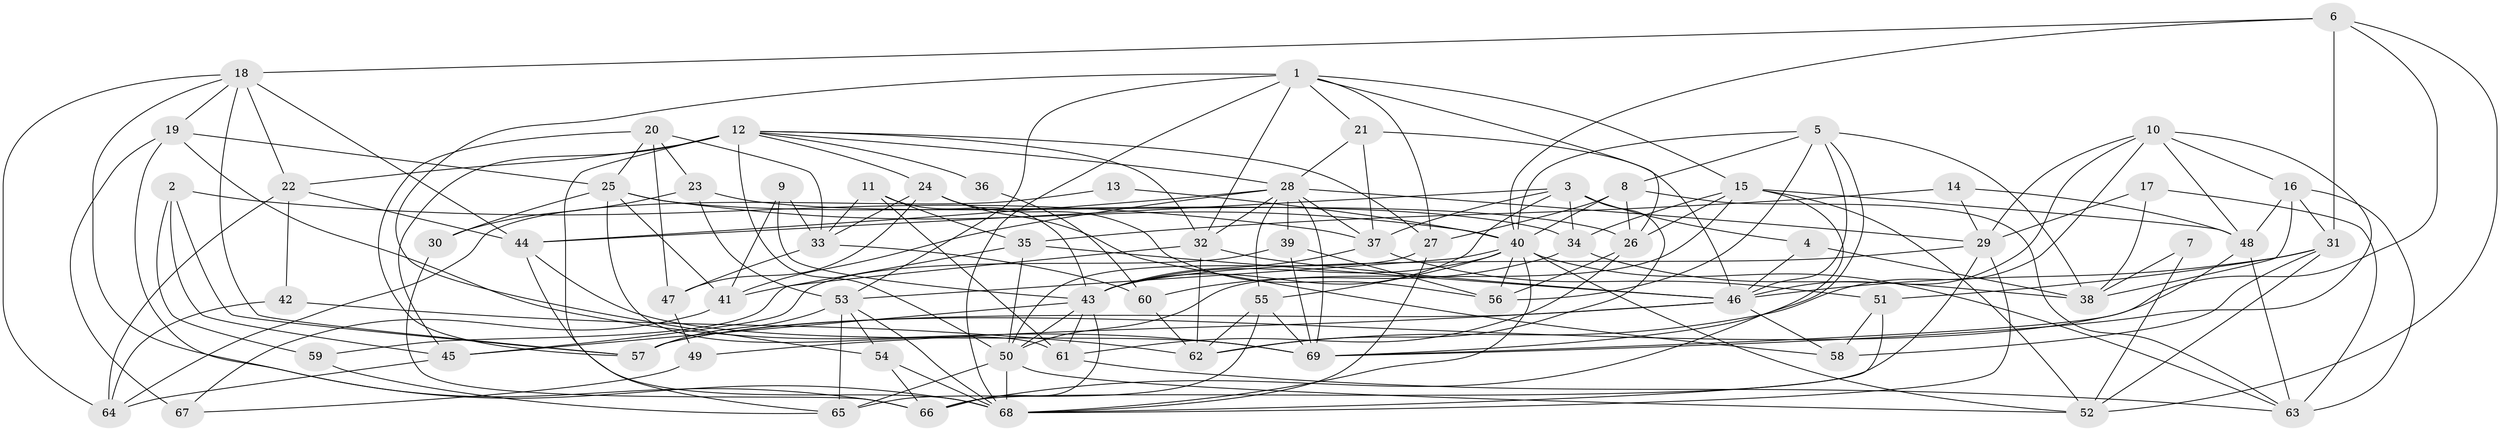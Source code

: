 // original degree distribution, {5: 0.2028985507246377, 3: 0.26811594202898553, 4: 0.2246376811594203, 6: 0.09420289855072464, 2: 0.15942028985507245, 8: 0.021739130434782608, 7: 0.021739130434782608, 10: 0.007246376811594203}
// Generated by graph-tools (version 1.1) at 2025/02/03/09/25 03:02:01]
// undirected, 69 vertices, 187 edges
graph export_dot {
graph [start="1"]
  node [color=gray90,style=filled];
  1;
  2;
  3;
  4;
  5;
  6;
  7;
  8;
  9;
  10;
  11;
  12;
  13;
  14;
  15;
  16;
  17;
  18;
  19;
  20;
  21;
  22;
  23;
  24;
  25;
  26;
  27;
  28;
  29;
  30;
  31;
  32;
  33;
  34;
  35;
  36;
  37;
  38;
  39;
  40;
  41;
  42;
  43;
  44;
  45;
  46;
  47;
  48;
  49;
  50;
  51;
  52;
  53;
  54;
  55;
  56;
  57;
  58;
  59;
  60;
  61;
  62;
  63;
  64;
  65;
  66;
  67;
  68;
  69;
  1 -- 15 [weight=1.0];
  1 -- 21 [weight=1.0];
  1 -- 26 [weight=1.0];
  1 -- 27 [weight=1.0];
  1 -- 32 [weight=1.0];
  1 -- 53 [weight=1.0];
  1 -- 54 [weight=1.0];
  1 -- 68 [weight=1.0];
  2 -- 37 [weight=1.0];
  2 -- 45 [weight=1.0];
  2 -- 57 [weight=1.0];
  2 -- 59 [weight=1.0];
  3 -- 4 [weight=1.0];
  3 -- 34 [weight=1.0];
  3 -- 37 [weight=1.0];
  3 -- 43 [weight=1.0];
  3 -- 44 [weight=1.0];
  3 -- 62 [weight=1.0];
  4 -- 38 [weight=1.0];
  4 -- 46 [weight=1.0];
  5 -- 8 [weight=1.0];
  5 -- 38 [weight=1.0];
  5 -- 40 [weight=1.0];
  5 -- 46 [weight=1.0];
  5 -- 56 [weight=1.0];
  5 -- 69 [weight=1.0];
  6 -- 18 [weight=1.0];
  6 -- 31 [weight=1.0];
  6 -- 40 [weight=1.0];
  6 -- 52 [weight=1.0];
  6 -- 57 [weight=1.0];
  7 -- 38 [weight=1.0];
  7 -- 52 [weight=1.0];
  8 -- 26 [weight=1.0];
  8 -- 27 [weight=1.0];
  8 -- 40 [weight=1.0];
  8 -- 63 [weight=1.0];
  9 -- 33 [weight=1.0];
  9 -- 41 [weight=1.0];
  9 -- 43 [weight=1.0];
  10 -- 16 [weight=1.0];
  10 -- 29 [weight=1.0];
  10 -- 46 [weight=1.0];
  10 -- 48 [weight=1.0];
  10 -- 62 [weight=1.0];
  10 -- 69 [weight=1.0];
  11 -- 33 [weight=1.0];
  11 -- 35 [weight=1.0];
  11 -- 43 [weight=1.0];
  11 -- 61 [weight=1.0];
  12 -- 22 [weight=1.0];
  12 -- 24 [weight=1.0];
  12 -- 27 [weight=1.0];
  12 -- 28 [weight=1.0];
  12 -- 32 [weight=1.0];
  12 -- 36 [weight=1.0];
  12 -- 45 [weight=2.0];
  12 -- 50 [weight=1.0];
  12 -- 65 [weight=2.0];
  13 -- 40 [weight=1.0];
  13 -- 64 [weight=1.0];
  14 -- 29 [weight=1.0];
  14 -- 35 [weight=1.0];
  14 -- 48 [weight=1.0];
  15 -- 26 [weight=1.0];
  15 -- 34 [weight=1.0];
  15 -- 48 [weight=1.0];
  15 -- 50 [weight=1.0];
  15 -- 52 [weight=1.0];
  15 -- 66 [weight=1.0];
  16 -- 31 [weight=1.0];
  16 -- 38 [weight=1.0];
  16 -- 48 [weight=1.0];
  16 -- 63 [weight=1.0];
  17 -- 29 [weight=1.0];
  17 -- 38 [weight=1.0];
  17 -- 63 [weight=1.0];
  18 -- 19 [weight=1.0];
  18 -- 22 [weight=2.0];
  18 -- 44 [weight=1.0];
  18 -- 57 [weight=1.0];
  18 -- 64 [weight=1.0];
  18 -- 68 [weight=1.0];
  19 -- 25 [weight=1.0];
  19 -- 66 [weight=1.0];
  19 -- 67 [weight=1.0];
  19 -- 69 [weight=1.0];
  20 -- 23 [weight=1.0];
  20 -- 25 [weight=1.0];
  20 -- 33 [weight=1.0];
  20 -- 47 [weight=1.0];
  20 -- 57 [weight=1.0];
  21 -- 28 [weight=1.0];
  21 -- 37 [weight=1.0];
  21 -- 46 [weight=1.0];
  22 -- 42 [weight=1.0];
  22 -- 44 [weight=1.0];
  22 -- 64 [weight=1.0];
  23 -- 26 [weight=1.0];
  23 -- 30 [weight=1.0];
  23 -- 53 [weight=1.0];
  24 -- 33 [weight=1.0];
  24 -- 47 [weight=1.0];
  24 -- 56 [weight=1.0];
  24 -- 58 [weight=1.0];
  25 -- 30 [weight=2.0];
  25 -- 34 [weight=1.0];
  25 -- 40 [weight=1.0];
  25 -- 41 [weight=1.0];
  25 -- 61 [weight=2.0];
  26 -- 56 [weight=1.0];
  26 -- 61 [weight=1.0];
  27 -- 50 [weight=1.0];
  27 -- 68 [weight=1.0];
  28 -- 29 [weight=1.0];
  28 -- 32 [weight=1.0];
  28 -- 37 [weight=1.0];
  28 -- 39 [weight=2.0];
  28 -- 41 [weight=1.0];
  28 -- 44 [weight=1.0];
  28 -- 55 [weight=1.0];
  28 -- 69 [weight=1.0];
  29 -- 43 [weight=2.0];
  29 -- 66 [weight=1.0];
  29 -- 68 [weight=1.0];
  30 -- 66 [weight=1.0];
  31 -- 46 [weight=1.0];
  31 -- 51 [weight=1.0];
  31 -- 52 [weight=1.0];
  31 -- 58 [weight=1.0];
  32 -- 41 [weight=2.0];
  32 -- 46 [weight=1.0];
  32 -- 62 [weight=1.0];
  33 -- 47 [weight=1.0];
  33 -- 60 [weight=2.0];
  34 -- 38 [weight=1.0];
  34 -- 60 [weight=1.0];
  35 -- 46 [weight=1.0];
  35 -- 50 [weight=1.0];
  35 -- 59 [weight=1.0];
  36 -- 60 [weight=1.0];
  37 -- 43 [weight=1.0];
  37 -- 51 [weight=2.0];
  39 -- 45 [weight=1.0];
  39 -- 56 [weight=1.0];
  39 -- 69 [weight=1.0];
  40 -- 43 [weight=2.0];
  40 -- 52 [weight=1.0];
  40 -- 53 [weight=1.0];
  40 -- 55 [weight=1.0];
  40 -- 56 [weight=1.0];
  40 -- 63 [weight=1.0];
  40 -- 68 [weight=2.0];
  41 -- 67 [weight=2.0];
  42 -- 62 [weight=1.0];
  42 -- 64 [weight=1.0];
  43 -- 45 [weight=1.0];
  43 -- 50 [weight=1.0];
  43 -- 61 [weight=1.0];
  43 -- 66 [weight=1.0];
  44 -- 68 [weight=1.0];
  44 -- 69 [weight=1.0];
  45 -- 64 [weight=2.0];
  46 -- 49 [weight=1.0];
  46 -- 57 [weight=1.0];
  46 -- 58 [weight=1.0];
  47 -- 49 [weight=1.0];
  48 -- 63 [weight=1.0];
  48 -- 69 [weight=1.0];
  49 -- 67 [weight=1.0];
  50 -- 52 [weight=1.0];
  50 -- 65 [weight=2.0];
  50 -- 68 [weight=1.0];
  51 -- 58 [weight=2.0];
  51 -- 68 [weight=1.0];
  53 -- 54 [weight=1.0];
  53 -- 57 [weight=1.0];
  53 -- 65 [weight=2.0];
  53 -- 68 [weight=1.0];
  54 -- 66 [weight=1.0];
  54 -- 68 [weight=1.0];
  55 -- 62 [weight=1.0];
  55 -- 65 [weight=1.0];
  55 -- 69 [weight=1.0];
  59 -- 65 [weight=2.0];
  60 -- 62 [weight=1.0];
  61 -- 63 [weight=1.0];
}
